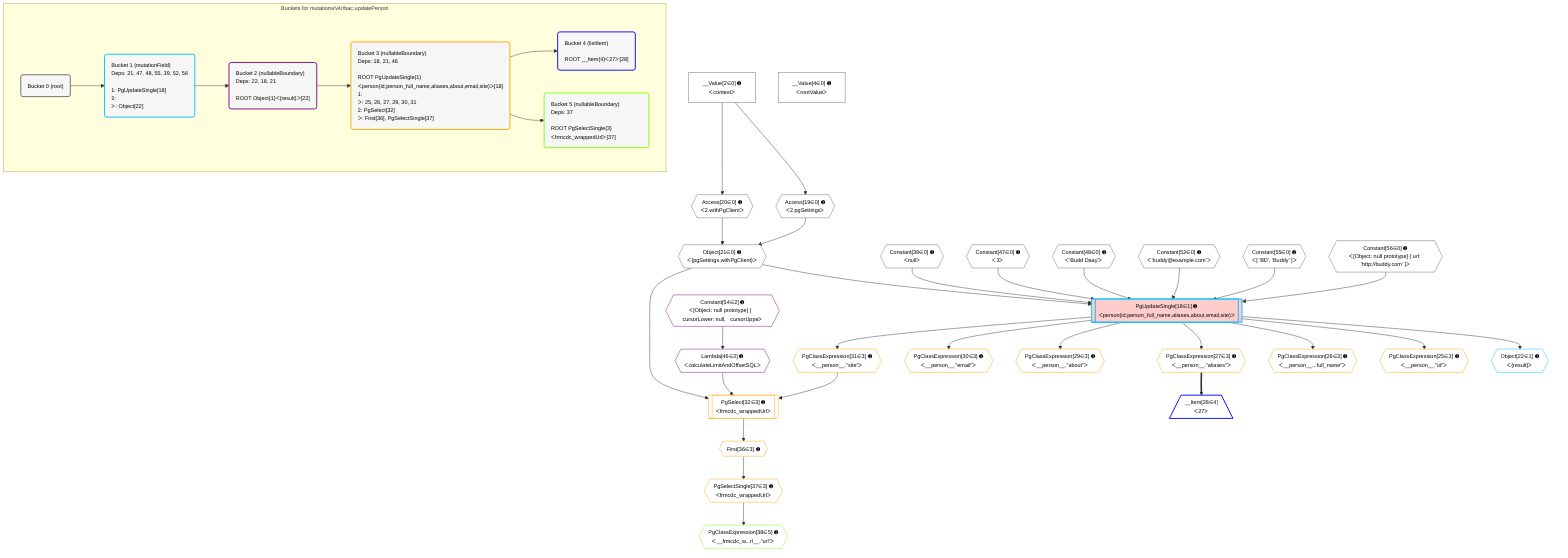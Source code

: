 %%{init: {'themeVariables': { 'fontSize': '12px'}}}%%
graph TD
    classDef path fill:#eee,stroke:#000,color:#000
    classDef plan fill:#fff,stroke-width:1px,color:#000
    classDef itemplan fill:#fff,stroke-width:2px,color:#000
    classDef unbatchedplan fill:#dff,stroke-width:1px,color:#000
    classDef sideeffectplan fill:#fcc,stroke-width:2px,color:#000
    classDef bucket fill:#f6f6f6,color:#000,stroke-width:2px,text-align:left


    %% plan dependencies
    Object21{{"Object[21∈0] ➊<br />ᐸ{pgSettings,withPgClient}ᐳ"}}:::plan
    Access19{{"Access[19∈0] ➊<br />ᐸ2.pgSettingsᐳ"}}:::plan
    Access20{{"Access[20∈0] ➊<br />ᐸ2.withPgClientᐳ"}}:::plan
    Access19 & Access20 --> Object21
    __Value2["__Value[2∈0] ➊<br />ᐸcontextᐳ"]:::plan
    __Value2 --> Access19
    __Value2 --> Access20
    __Value4["__Value[4∈0] ➊<br />ᐸrootValueᐳ"]:::plan
    Constant39{{"Constant[39∈0] ➊<br />ᐸnullᐳ"}}:::plan
    Constant47{{"Constant[47∈0] ➊<br />ᐸ3ᐳ"}}:::plan
    Constant48{{"Constant[48∈0] ➊<br />ᐸ'Budd Daay'ᐳ"}}:::plan
    Constant52{{"Constant[52∈0] ➊<br />ᐸ'buddy@example.com'ᐳ"}}:::plan
    Constant55{{"Constant[55∈0] ➊<br />ᐸ[ 'BD', 'Buddy' ]ᐳ"}}:::plan
    Constant56{{"Constant[56∈0] ➊<br />ᐸ[Object: null prototype] { url: 'http://buddy.com' }ᐳ"}}:::plan
    PgUpdateSingle18[["PgUpdateSingle[18∈1] ➊<br />ᐸperson(id;person_full_name,aliases,about,email,site)ᐳ"]]:::sideeffectplan
    Object21 & Constant47 & Constant48 & Constant55 & Constant39 & Constant52 & Constant56 --> PgUpdateSingle18
    Object22{{"Object[22∈1] ➊<br />ᐸ{result}ᐳ"}}:::plan
    PgUpdateSingle18 --> Object22
    Lambda46{{"Lambda[46∈2] ➊<br />ᐸcalculateLimitAndOffsetSQLᐳ"}}:::plan
    Constant54{{"Constant[54∈2] ➊<br />ᐸ[Object: null prototype] {   cursorLower: null,   cursorUppeᐳ"}}:::plan
    Constant54 --> Lambda46
    PgSelect32[["PgSelect[32∈3] ➊<br />ᐸfrmcdc_wrappedUrlᐳ"]]:::plan
    PgClassExpression31{{"PgClassExpression[31∈3] ➊<br />ᐸ__person__.”site”ᐳ"}}:::plan
    Object21 & PgClassExpression31 & Lambda46 --> PgSelect32
    PgClassExpression25{{"PgClassExpression[25∈3] ➊<br />ᐸ__person__.”id”ᐳ"}}:::plan
    PgUpdateSingle18 --> PgClassExpression25
    PgClassExpression26{{"PgClassExpression[26∈3] ➊<br />ᐸ__person__...full_name”ᐳ"}}:::plan
    PgUpdateSingle18 --> PgClassExpression26
    PgClassExpression27{{"PgClassExpression[27∈3] ➊<br />ᐸ__person__.”aliases”ᐳ"}}:::plan
    PgUpdateSingle18 --> PgClassExpression27
    PgClassExpression29{{"PgClassExpression[29∈3] ➊<br />ᐸ__person__.”about”ᐳ"}}:::plan
    PgUpdateSingle18 --> PgClassExpression29
    PgClassExpression30{{"PgClassExpression[30∈3] ➊<br />ᐸ__person__.”email”ᐳ"}}:::plan
    PgUpdateSingle18 --> PgClassExpression30
    PgUpdateSingle18 --> PgClassExpression31
    First36{{"First[36∈3] ➊"}}:::plan
    PgSelect32 --> First36
    PgSelectSingle37{{"PgSelectSingle[37∈3] ➊<br />ᐸfrmcdc_wrappedUrlᐳ"}}:::plan
    First36 --> PgSelectSingle37
    __Item28[/"__Item[28∈4]<br />ᐸ27ᐳ"\]:::itemplan
    PgClassExpression27 ==> __Item28
    PgClassExpression38{{"PgClassExpression[38∈5] ➊<br />ᐸ__frmcdc_w...rl__.”url”ᐳ"}}:::plan
    PgSelectSingle37 --> PgClassExpression38

    %% define steps

    subgraph "Buckets for mutations/v4/rbac.updatePerson"
    Bucket0("Bucket 0 (root)"):::bucket
    classDef bucket0 stroke:#696969
    class Bucket0,__Value2,__Value4,Access19,Access20,Object21,Constant39,Constant47,Constant48,Constant52,Constant55,Constant56 bucket0
    Bucket1("Bucket 1 (mutationField)<br />Deps: 21, 47, 48, 55, 39, 52, 56<br /><br />1: PgUpdateSingle[18]<br />2: <br />ᐳ: Object[22]"):::bucket
    classDef bucket1 stroke:#00bfff
    class Bucket1,PgUpdateSingle18,Object22 bucket1
    Bucket2("Bucket 2 (nullableBoundary)<br />Deps: 22, 18, 21<br /><br />ROOT Object{1}ᐸ{result}ᐳ[22]"):::bucket
    classDef bucket2 stroke:#7f007f
    class Bucket2,Lambda46,Constant54 bucket2
    Bucket3("Bucket 3 (nullableBoundary)<br />Deps: 18, 21, 46<br /><br />ROOT PgUpdateSingle{1}ᐸperson(id;person_full_name,aliases,about,email,site)ᐳ[18]<br />1: <br />ᐳ: 25, 26, 27, 29, 30, 31<br />2: PgSelect[32]<br />ᐳ: First[36], PgSelectSingle[37]"):::bucket
    classDef bucket3 stroke:#ffa500
    class Bucket3,PgClassExpression25,PgClassExpression26,PgClassExpression27,PgClassExpression29,PgClassExpression30,PgClassExpression31,PgSelect32,First36,PgSelectSingle37 bucket3
    Bucket4("Bucket 4 (listItem)<br /><br />ROOT __Item{4}ᐸ27ᐳ[28]"):::bucket
    classDef bucket4 stroke:#0000ff
    class Bucket4,__Item28 bucket4
    Bucket5("Bucket 5 (nullableBoundary)<br />Deps: 37<br /><br />ROOT PgSelectSingle{3}ᐸfrmcdc_wrappedUrlᐳ[37]"):::bucket
    classDef bucket5 stroke:#7fff00
    class Bucket5,PgClassExpression38 bucket5
    Bucket0 --> Bucket1
    Bucket1 --> Bucket2
    Bucket2 --> Bucket3
    Bucket3 --> Bucket4 & Bucket5
    end